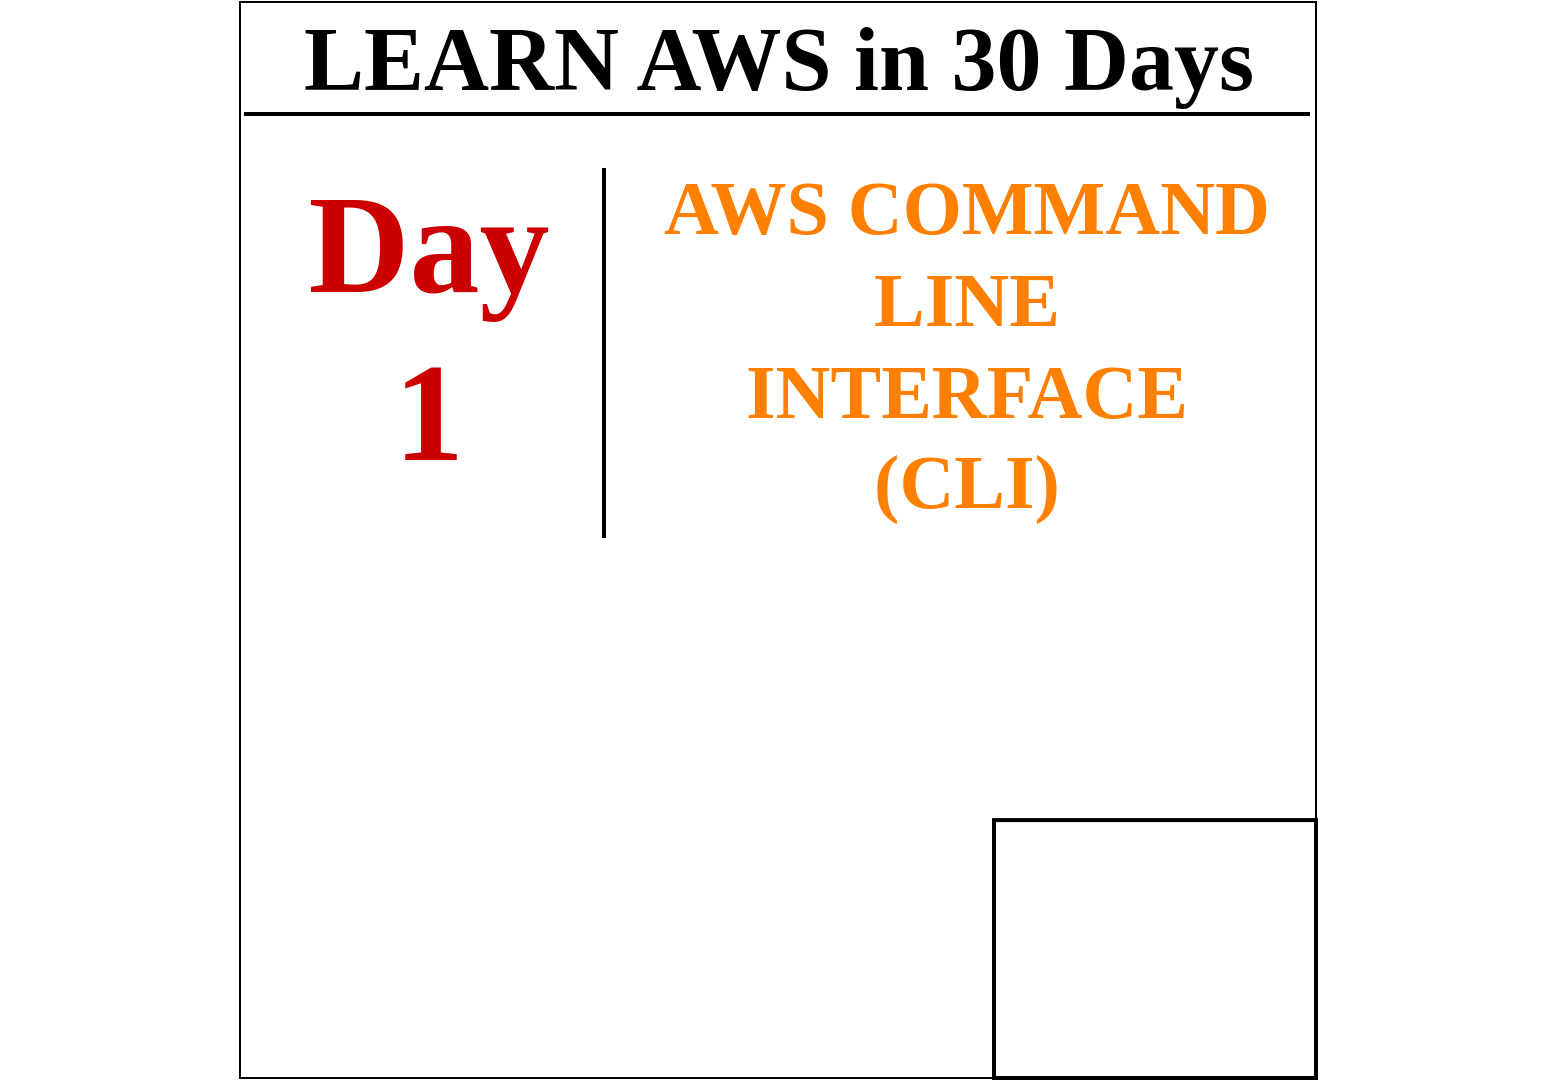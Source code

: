 <mxfile version="20.2.5" type="github"><diagram id="5Xs5X14m528J4uA-MT8c" name="Page-1"><mxGraphModel dx="1426" dy="803" grid="0" gridSize="10" guides="1" tooltips="1" connect="1" arrows="1" fold="1" page="1" pageScale="1" pageWidth="850" pageHeight="1100" math="0" shadow="0"><root><mxCell id="0"/><mxCell id="1" parent="0"/><mxCell id="gWMVOmKcYHX_5A5s80Z7-1" value="" style="whiteSpace=wrap;html=1;aspect=fixed;labelBorderColor=#FFE6CC;labelBackgroundColor=#D5E8D4;" vertex="1" parent="1"><mxGeometry x="148" y="160" width="538" height="538" as="geometry"/></mxCell><mxCell id="gWMVOmKcYHX_5A5s80Z7-2" value="&lt;font style=&quot;font-size: 45px;&quot;&gt;&lt;b&gt;&lt;font style=&quot;font-size: 45px;&quot; face=&quot;Tahoma&quot; color=&quot;#FF8000&quot;&gt;&lt;font style=&quot;font-size: 45px;&quot; color=&quot;#000000&quot;&gt;LEARN AWS in 30 Days&lt;/font&gt;&lt;br&gt;&lt;/font&gt;&lt;/b&gt;&lt;/font&gt;" style="text;html=1;strokeColor=none;fillColor=none;align=center;verticalAlign=middle;whiteSpace=wrap;rounded=0;strokeWidth=2;" vertex="1" parent="1"><mxGeometry x="28.5" y="164" width="777" height="47" as="geometry"/></mxCell><mxCell id="gWMVOmKcYHX_5A5s80Z7-6" value="" style="shape=image;verticalLabelPosition=bottom;labelBackgroundColor=default;verticalAlign=top;aspect=fixed;imageAspect=0;image=https://encrypted-tbn0.gstatic.com/images?q=tbn:ANd9GcSzw4ZuSAQWMPYOq4TeXUH4ljtw02A8vv11iiKyPHzmR220vlQ9IP-DvWHACJVhhqzQBTg&amp;usqp=CAU;strokeWidth=2;labelBorderColor=default;whiteSpace=wrap;imageBorder=default;" vertex="1" parent="1"><mxGeometry x="525" y="569.05" width="161" height="128.95" as="geometry"/></mxCell><mxCell id="gWMVOmKcYHX_5A5s80Z7-7" value="&lt;b&gt;&lt;font style=&quot;font-size: 70px;&quot; color=&quot;#CC0000&quot;&gt;Day 1&lt;/font&gt;&lt;/b&gt;" style="text;html=1;strokeColor=none;fillColor=none;align=center;verticalAlign=middle;whiteSpace=wrap;rounded=0;fontFamily=Tahoma;fontSize=36;fontColor=#FF8000;" vertex="1" parent="1"><mxGeometry x="162" y="308" width="161" height="30" as="geometry"/></mxCell><mxCell id="gWMVOmKcYHX_5A5s80Z7-12" value="&lt;div style=&quot;font-size: 38px;&quot;&gt;&lt;font style=&quot;font-size: 38px;&quot;&gt;&lt;b&gt;&lt;font style=&quot;font-size: 38px;&quot; color=&quot;#FF8000&quot;&gt;AWS COMMAND LINE INTERFACE&lt;/font&gt;&lt;/b&gt;&lt;/font&gt;&lt;/div&gt;&lt;div style=&quot;font-size: 38px;&quot;&gt;&lt;font style=&quot;font-size: 38px;&quot; color=&quot;#FF8000&quot;&gt;&lt;b&gt;(CLI)&lt;/b&gt;&lt;br&gt;&lt;/font&gt;&lt;/div&gt;" style="text;html=1;strokeColor=none;fillColor=none;align=center;verticalAlign=middle;whiteSpace=wrap;rounded=0;labelBorderColor=none;fontFamily=Tahoma;fontSize=34;fontColor=#CC0000;strokeWidth=0;" vertex="1" parent="1"><mxGeometry x="353" y="234" width="317" height="195" as="geometry"/></mxCell><mxCell id="gWMVOmKcYHX_5A5s80Z7-23" value="" style="line;strokeWidth=2;direction=south;html=1;labelBorderColor=none;fontFamily=Tahoma;fontSize=34;fontColor=#000000;" vertex="1" parent="1"><mxGeometry x="325" y="243" width="10" height="185" as="geometry"/></mxCell><mxCell id="gWMVOmKcYHX_5A5s80Z7-24" value="" style="line;strokeWidth=2;html=1;labelBorderColor=none;fontFamily=Tahoma;fontSize=38;fontColor=#000000;" vertex="1" parent="1"><mxGeometry x="150" y="211" width="533" height="10" as="geometry"/></mxCell></root></mxGraphModel></diagram></mxfile>